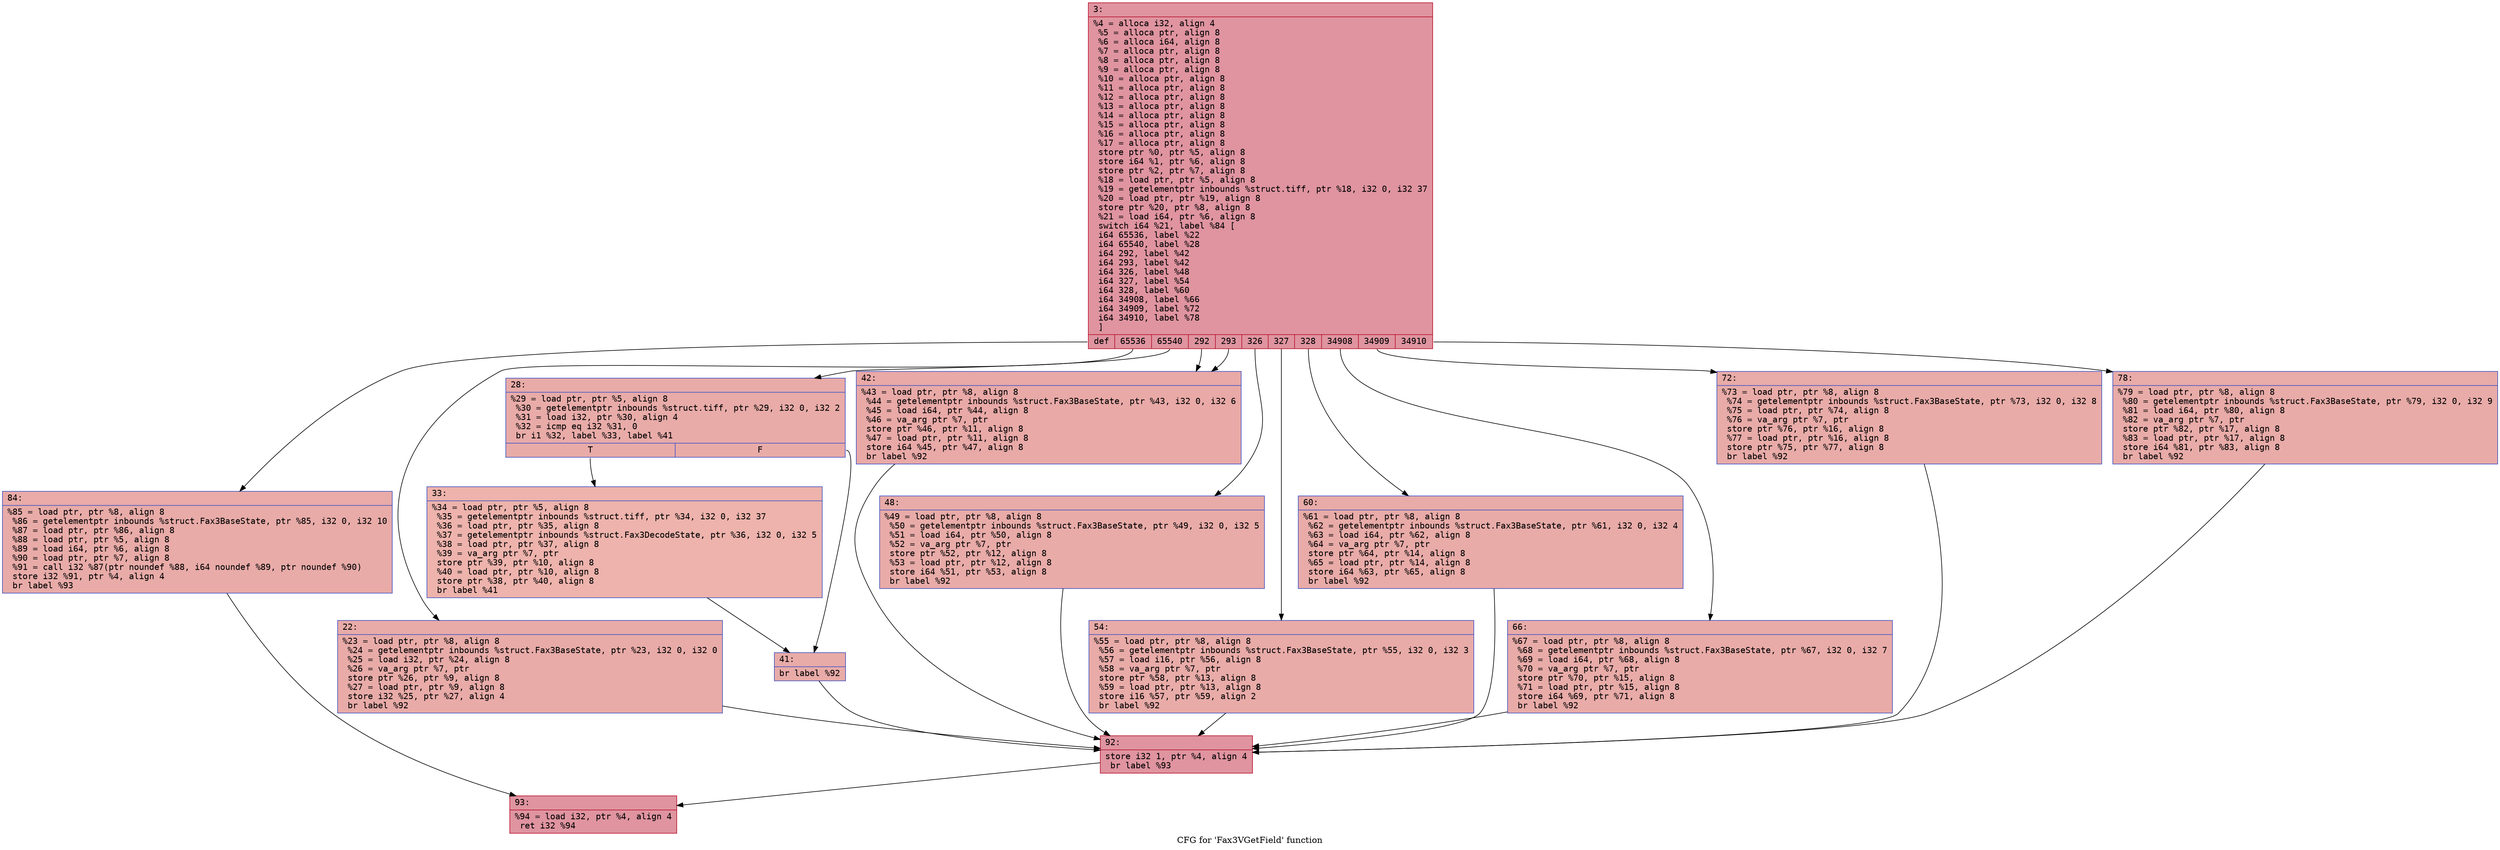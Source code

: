 digraph "CFG for 'Fax3VGetField' function" {
	label="CFG for 'Fax3VGetField' function";

	Node0x6000005fd680 [shape=record,color="#b70d28ff", style=filled, fillcolor="#b70d2870" fontname="Courier",label="{3:\l|  %4 = alloca i32, align 4\l  %5 = alloca ptr, align 8\l  %6 = alloca i64, align 8\l  %7 = alloca ptr, align 8\l  %8 = alloca ptr, align 8\l  %9 = alloca ptr, align 8\l  %10 = alloca ptr, align 8\l  %11 = alloca ptr, align 8\l  %12 = alloca ptr, align 8\l  %13 = alloca ptr, align 8\l  %14 = alloca ptr, align 8\l  %15 = alloca ptr, align 8\l  %16 = alloca ptr, align 8\l  %17 = alloca ptr, align 8\l  store ptr %0, ptr %5, align 8\l  store i64 %1, ptr %6, align 8\l  store ptr %2, ptr %7, align 8\l  %18 = load ptr, ptr %5, align 8\l  %19 = getelementptr inbounds %struct.tiff, ptr %18, i32 0, i32 37\l  %20 = load ptr, ptr %19, align 8\l  store ptr %20, ptr %8, align 8\l  %21 = load i64, ptr %6, align 8\l  switch i64 %21, label %84 [\l    i64 65536, label %22\l    i64 65540, label %28\l    i64 292, label %42\l    i64 293, label %42\l    i64 326, label %48\l    i64 327, label %54\l    i64 328, label %60\l    i64 34908, label %66\l    i64 34909, label %72\l    i64 34910, label %78\l  ]\l|{<s0>def|<s1>65536|<s2>65540|<s3>292|<s4>293|<s5>326|<s6>327|<s7>328|<s8>34908|<s9>34909|<s10>34910}}"];
	Node0x6000005fd680:s0 -> Node0x6000005fda40[tooltip="3 -> 84\nProbability 9.09%" ];
	Node0x6000005fd680:s1 -> Node0x6000005fd6d0[tooltip="3 -> 22\nProbability 9.09%" ];
	Node0x6000005fd680:s2 -> Node0x6000005fd720[tooltip="3 -> 28\nProbability 9.09%" ];
	Node0x6000005fd680:s3 -> Node0x6000005fd810[tooltip="3 -> 42\nProbability 18.18%" ];
	Node0x6000005fd680:s4 -> Node0x6000005fd810[tooltip="3 -> 42\nProbability 18.18%" ];
	Node0x6000005fd680:s5 -> Node0x6000005fd860[tooltip="3 -> 48\nProbability 9.09%" ];
	Node0x6000005fd680:s6 -> Node0x6000005fd8b0[tooltip="3 -> 54\nProbability 9.09%" ];
	Node0x6000005fd680:s7 -> Node0x6000005fd900[tooltip="3 -> 60\nProbability 9.09%" ];
	Node0x6000005fd680:s8 -> Node0x6000005fd950[tooltip="3 -> 66\nProbability 9.09%" ];
	Node0x6000005fd680:s9 -> Node0x6000005fd9a0[tooltip="3 -> 72\nProbability 9.09%" ];
	Node0x6000005fd680:s10 -> Node0x6000005fd9f0[tooltip="3 -> 78\nProbability 9.09%" ];
	Node0x6000005fd6d0 [shape=record,color="#3d50c3ff", style=filled, fillcolor="#cc403a70" fontname="Courier",label="{22:\l|  %23 = load ptr, ptr %8, align 8\l  %24 = getelementptr inbounds %struct.Fax3BaseState, ptr %23, i32 0, i32 0\l  %25 = load i32, ptr %24, align 8\l  %26 = va_arg ptr %7, ptr\l  store ptr %26, ptr %9, align 8\l  %27 = load ptr, ptr %9, align 8\l  store i32 %25, ptr %27, align 4\l  br label %92\l}"];
	Node0x6000005fd6d0 -> Node0x6000005fda90[tooltip="22 -> 92\nProbability 100.00%" ];
	Node0x6000005fd720 [shape=record,color="#3d50c3ff", style=filled, fillcolor="#cc403a70" fontname="Courier",label="{28:\l|  %29 = load ptr, ptr %5, align 8\l  %30 = getelementptr inbounds %struct.tiff, ptr %29, i32 0, i32 2\l  %31 = load i32, ptr %30, align 4\l  %32 = icmp eq i32 %31, 0\l  br i1 %32, label %33, label %41\l|{<s0>T|<s1>F}}"];
	Node0x6000005fd720:s0 -> Node0x6000005fd770[tooltip="28 -> 33\nProbability 37.50%" ];
	Node0x6000005fd720:s1 -> Node0x6000005fd7c0[tooltip="28 -> 41\nProbability 62.50%" ];
	Node0x6000005fd770 [shape=record,color="#3d50c3ff", style=filled, fillcolor="#d6524470" fontname="Courier",label="{33:\l|  %34 = load ptr, ptr %5, align 8\l  %35 = getelementptr inbounds %struct.tiff, ptr %34, i32 0, i32 37\l  %36 = load ptr, ptr %35, align 8\l  %37 = getelementptr inbounds %struct.Fax3DecodeState, ptr %36, i32 0, i32 5\l  %38 = load ptr, ptr %37, align 8\l  %39 = va_arg ptr %7, ptr\l  store ptr %39, ptr %10, align 8\l  %40 = load ptr, ptr %10, align 8\l  store ptr %38, ptr %40, align 8\l  br label %41\l}"];
	Node0x6000005fd770 -> Node0x6000005fd7c0[tooltip="33 -> 41\nProbability 100.00%" ];
	Node0x6000005fd7c0 [shape=record,color="#3d50c3ff", style=filled, fillcolor="#cc403a70" fontname="Courier",label="{41:\l|  br label %92\l}"];
	Node0x6000005fd7c0 -> Node0x6000005fda90[tooltip="41 -> 92\nProbability 100.00%" ];
	Node0x6000005fd810 [shape=record,color="#3d50c3ff", style=filled, fillcolor="#ca3b3770" fontname="Courier",label="{42:\l|  %43 = load ptr, ptr %8, align 8\l  %44 = getelementptr inbounds %struct.Fax3BaseState, ptr %43, i32 0, i32 6\l  %45 = load i64, ptr %44, align 8\l  %46 = va_arg ptr %7, ptr\l  store ptr %46, ptr %11, align 8\l  %47 = load ptr, ptr %11, align 8\l  store i64 %45, ptr %47, align 8\l  br label %92\l}"];
	Node0x6000005fd810 -> Node0x6000005fda90[tooltip="42 -> 92\nProbability 100.00%" ];
	Node0x6000005fd860 [shape=record,color="#3d50c3ff", style=filled, fillcolor="#cc403a70" fontname="Courier",label="{48:\l|  %49 = load ptr, ptr %8, align 8\l  %50 = getelementptr inbounds %struct.Fax3BaseState, ptr %49, i32 0, i32 5\l  %51 = load i64, ptr %50, align 8\l  %52 = va_arg ptr %7, ptr\l  store ptr %52, ptr %12, align 8\l  %53 = load ptr, ptr %12, align 8\l  store i64 %51, ptr %53, align 8\l  br label %92\l}"];
	Node0x6000005fd860 -> Node0x6000005fda90[tooltip="48 -> 92\nProbability 100.00%" ];
	Node0x6000005fd8b0 [shape=record,color="#3d50c3ff", style=filled, fillcolor="#cc403a70" fontname="Courier",label="{54:\l|  %55 = load ptr, ptr %8, align 8\l  %56 = getelementptr inbounds %struct.Fax3BaseState, ptr %55, i32 0, i32 3\l  %57 = load i16, ptr %56, align 8\l  %58 = va_arg ptr %7, ptr\l  store ptr %58, ptr %13, align 8\l  %59 = load ptr, ptr %13, align 8\l  store i16 %57, ptr %59, align 2\l  br label %92\l}"];
	Node0x6000005fd8b0 -> Node0x6000005fda90[tooltip="54 -> 92\nProbability 100.00%" ];
	Node0x6000005fd900 [shape=record,color="#3d50c3ff", style=filled, fillcolor="#cc403a70" fontname="Courier",label="{60:\l|  %61 = load ptr, ptr %8, align 8\l  %62 = getelementptr inbounds %struct.Fax3BaseState, ptr %61, i32 0, i32 4\l  %63 = load i64, ptr %62, align 8\l  %64 = va_arg ptr %7, ptr\l  store ptr %64, ptr %14, align 8\l  %65 = load ptr, ptr %14, align 8\l  store i64 %63, ptr %65, align 8\l  br label %92\l}"];
	Node0x6000005fd900 -> Node0x6000005fda90[tooltip="60 -> 92\nProbability 100.00%" ];
	Node0x6000005fd950 [shape=record,color="#3d50c3ff", style=filled, fillcolor="#cc403a70" fontname="Courier",label="{66:\l|  %67 = load ptr, ptr %8, align 8\l  %68 = getelementptr inbounds %struct.Fax3BaseState, ptr %67, i32 0, i32 7\l  %69 = load i64, ptr %68, align 8\l  %70 = va_arg ptr %7, ptr\l  store ptr %70, ptr %15, align 8\l  %71 = load ptr, ptr %15, align 8\l  store i64 %69, ptr %71, align 8\l  br label %92\l}"];
	Node0x6000005fd950 -> Node0x6000005fda90[tooltip="66 -> 92\nProbability 100.00%" ];
	Node0x6000005fd9a0 [shape=record,color="#3d50c3ff", style=filled, fillcolor="#cc403a70" fontname="Courier",label="{72:\l|  %73 = load ptr, ptr %8, align 8\l  %74 = getelementptr inbounds %struct.Fax3BaseState, ptr %73, i32 0, i32 8\l  %75 = load ptr, ptr %74, align 8\l  %76 = va_arg ptr %7, ptr\l  store ptr %76, ptr %16, align 8\l  %77 = load ptr, ptr %16, align 8\l  store ptr %75, ptr %77, align 8\l  br label %92\l}"];
	Node0x6000005fd9a0 -> Node0x6000005fda90[tooltip="72 -> 92\nProbability 100.00%" ];
	Node0x6000005fd9f0 [shape=record,color="#3d50c3ff", style=filled, fillcolor="#cc403a70" fontname="Courier",label="{78:\l|  %79 = load ptr, ptr %8, align 8\l  %80 = getelementptr inbounds %struct.Fax3BaseState, ptr %79, i32 0, i32 9\l  %81 = load i64, ptr %80, align 8\l  %82 = va_arg ptr %7, ptr\l  store ptr %82, ptr %17, align 8\l  %83 = load ptr, ptr %17, align 8\l  store i64 %81, ptr %83, align 8\l  br label %92\l}"];
	Node0x6000005fd9f0 -> Node0x6000005fda90[tooltip="78 -> 92\nProbability 100.00%" ];
	Node0x6000005fda40 [shape=record,color="#3d50c3ff", style=filled, fillcolor="#cc403a70" fontname="Courier",label="{84:\l|  %85 = load ptr, ptr %8, align 8\l  %86 = getelementptr inbounds %struct.Fax3BaseState, ptr %85, i32 0, i32 10\l  %87 = load ptr, ptr %86, align 8\l  %88 = load ptr, ptr %5, align 8\l  %89 = load i64, ptr %6, align 8\l  %90 = load ptr, ptr %7, align 8\l  %91 = call i32 %87(ptr noundef %88, i64 noundef %89, ptr noundef %90)\l  store i32 %91, ptr %4, align 4\l  br label %93\l}"];
	Node0x6000005fda40 -> Node0x6000005fdae0[tooltip="84 -> 93\nProbability 100.00%" ];
	Node0x6000005fda90 [shape=record,color="#b70d28ff", style=filled, fillcolor="#b70d2870" fontname="Courier",label="{92:\l|  store i32 1, ptr %4, align 4\l  br label %93\l}"];
	Node0x6000005fda90 -> Node0x6000005fdae0[tooltip="92 -> 93\nProbability 100.00%" ];
	Node0x6000005fdae0 [shape=record,color="#b70d28ff", style=filled, fillcolor="#b70d2870" fontname="Courier",label="{93:\l|  %94 = load i32, ptr %4, align 4\l  ret i32 %94\l}"];
}
